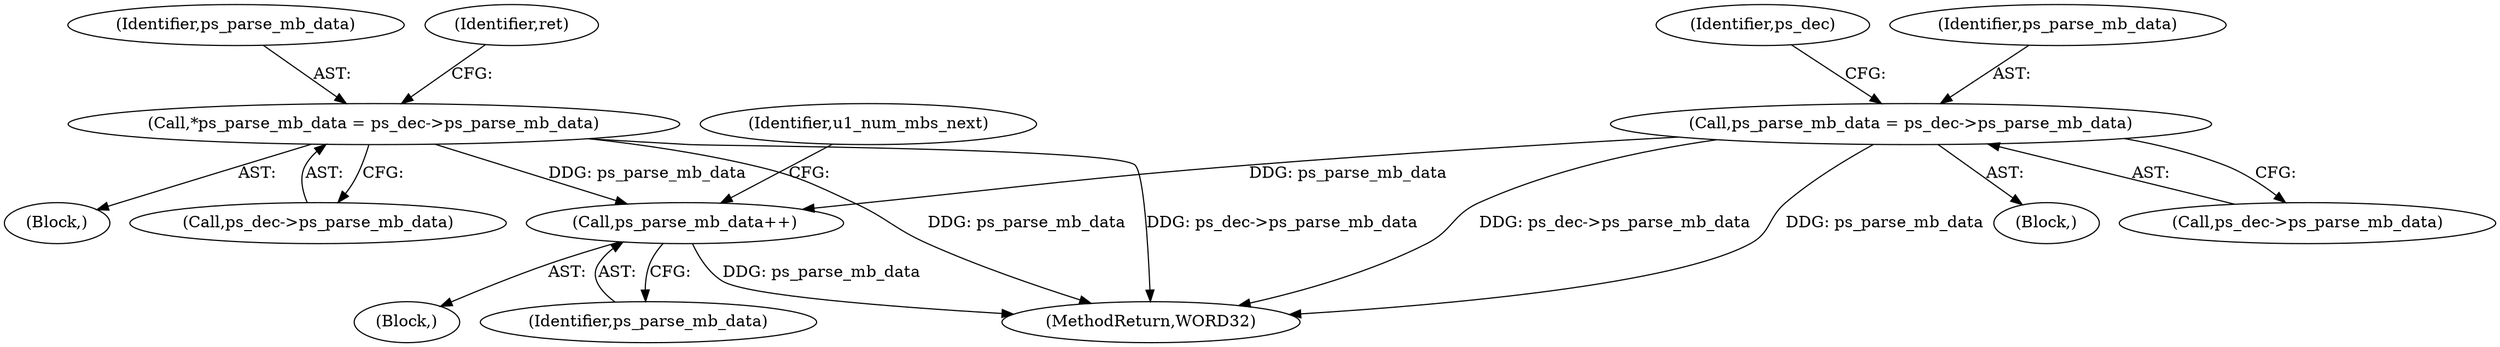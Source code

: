 digraph "0_Android_7950bf47b6944546a0aff11a7184947de9591b51_0@pointer" {
"1000704" [label="(Call,ps_parse_mb_data++)"];
"1000200" [label="(Call,*ps_parse_mb_data = ps_dec->ps_parse_mb_data)"];
"1000764" [label="(Call,ps_parse_mb_data = ps_dec->ps_parse_mb_data)"];
"1000202" [label="(Call,ps_dec->ps_parse_mb_data)"];
"1000763" [label="(Block,)"];
"1000707" [label="(Identifier,u1_num_mbs_next)"];
"1000150" [label="(Block,)"];
"1000200" [label="(Call,*ps_parse_mb_data = ps_dec->ps_parse_mb_data)"];
"1000201" [label="(Identifier,ps_parse_mb_data)"];
"1000282" [label="(Block,)"];
"1000771" [label="(Identifier,ps_dec)"];
"1000766" [label="(Call,ps_dec->ps_parse_mb_data)"];
"1000210" [label="(Identifier,ret)"];
"1000705" [label="(Identifier,ps_parse_mb_data)"];
"1000765" [label="(Identifier,ps_parse_mb_data)"];
"1000841" [label="(MethodReturn,WORD32)"];
"1000704" [label="(Call,ps_parse_mb_data++)"];
"1000764" [label="(Call,ps_parse_mb_data = ps_dec->ps_parse_mb_data)"];
"1000704" -> "1000282"  [label="AST: "];
"1000704" -> "1000705"  [label="CFG: "];
"1000705" -> "1000704"  [label="AST: "];
"1000707" -> "1000704"  [label="CFG: "];
"1000704" -> "1000841"  [label="DDG: ps_parse_mb_data"];
"1000200" -> "1000704"  [label="DDG: ps_parse_mb_data"];
"1000764" -> "1000704"  [label="DDG: ps_parse_mb_data"];
"1000200" -> "1000150"  [label="AST: "];
"1000200" -> "1000202"  [label="CFG: "];
"1000201" -> "1000200"  [label="AST: "];
"1000202" -> "1000200"  [label="AST: "];
"1000210" -> "1000200"  [label="CFG: "];
"1000200" -> "1000841"  [label="DDG: ps_parse_mb_data"];
"1000200" -> "1000841"  [label="DDG: ps_dec->ps_parse_mb_data"];
"1000764" -> "1000763"  [label="AST: "];
"1000764" -> "1000766"  [label="CFG: "];
"1000765" -> "1000764"  [label="AST: "];
"1000766" -> "1000764"  [label="AST: "];
"1000771" -> "1000764"  [label="CFG: "];
"1000764" -> "1000841"  [label="DDG: ps_dec->ps_parse_mb_data"];
"1000764" -> "1000841"  [label="DDG: ps_parse_mb_data"];
}
